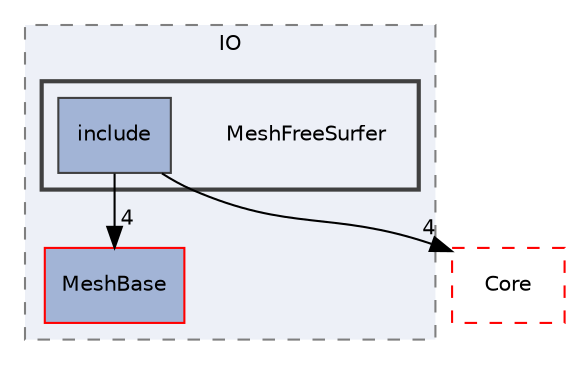 digraph "MeshFreeSurfer"
{
 // LATEX_PDF_SIZE
  edge [fontname="Helvetica",fontsize="10",labelfontname="Helvetica",labelfontsize="10"];
  node [fontname="Helvetica",fontsize="10",shape=record];
  compound=true
  subgraph clusterdir_367545fbb67972528c5e9da3f2610d14 {
    graph [ bgcolor="#edf0f7", pencolor="grey50", style="filled,dashed,", label="IO", fontname="Helvetica", fontsize="10", URL="dir_367545fbb67972528c5e9da3f2610d14.html"]
  dir_ed747c199e74b08368b2744f35933cef [shape=box, label="MeshBase", style="filled,", fillcolor="#a2b4d6", color="red", URL="dir_ed747c199e74b08368b2744f35933cef.html"];
  subgraph clusterdir_0ed396c5ddbf39eeb8762b17963a1f52 {
    graph [ bgcolor="#edf0f7", pencolor="grey25", style="filled,bold,", label="", fontname="Helvetica", fontsize="10", URL="dir_0ed396c5ddbf39eeb8762b17963a1f52.html"]
    dir_0ed396c5ddbf39eeb8762b17963a1f52 [shape=plaintext, label="MeshFreeSurfer"];
  dir_906c92c32af99de68b03183325b63a56 [shape=box, label="include", style="filled,", fillcolor="#a2b4d6", color="grey25", URL="dir_906c92c32af99de68b03183325b63a56.html"];
  }
  }
  dir_cac7f9cecb9aa42a0bd05452dddd8a21 [shape=box, label="Core", style="dashed,", fillcolor="#edf0f7", color="red", URL="dir_cac7f9cecb9aa42a0bd05452dddd8a21.html"];
  dir_906c92c32af99de68b03183325b63a56->dir_cac7f9cecb9aa42a0bd05452dddd8a21 [headlabel="4", labeldistance=1.5 headhref="dir_000127_000014.html"];
  dir_906c92c32af99de68b03183325b63a56->dir_ed747c199e74b08368b2744f35933cef [headlabel="4", labeldistance=1.5 headhref="dir_000127_000194.html"];
}
